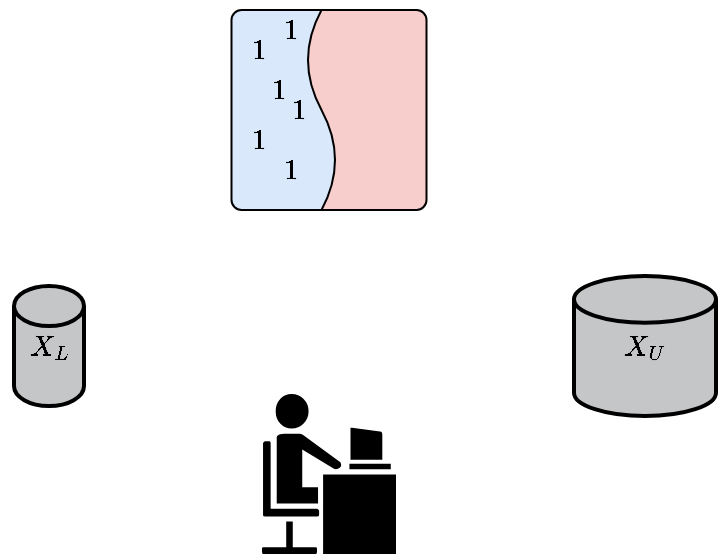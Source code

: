 <mxfile version="24.7.6">
  <diagram name="Page-1" id="9KtswiF1WxbNuCBvQSI7">
    <mxGraphModel dx="854" dy="494" grid="1" gridSize="10" guides="1" tooltips="1" connect="1" arrows="1" fold="1" page="1" pageScale="1" pageWidth="75" pageHeight="85" math="1" shadow="0">
      <root>
        <mxCell id="0" />
        <mxCell id="1" parent="0" />
        <mxCell id="A6JmzJu9t_XA9SC4_fQP-3" value="" style="shape=mxgraph.cisco.people.androgenous_person;html=1;pointerEvents=1;dashed=0;fillColor=#000000;strokeColor=#ffffff;strokeWidth=2;verticalLabelPosition=bottom;verticalAlign=top;align=center;outlineConnect=0;" vertex="1" parent="1">
          <mxGeometry x="-37" y="43" width="69" height="82" as="geometry" />
        </mxCell>
        <mxCell id="A6JmzJu9t_XA9SC4_fQP-7" value="$$X_L$$" style="strokeWidth=2;html=1;shape=mxgraph.flowchart.database;whiteSpace=wrap;fillColor=#C4C6C8;" vertex="1" parent="1">
          <mxGeometry x="-160" y="-10" width="35" height="60" as="geometry" />
        </mxCell>
        <mxCell id="A6JmzJu9t_XA9SC4_fQP-8" value="$$X_U$$" style="strokeWidth=2;html=1;shape=mxgraph.flowchart.database;whiteSpace=wrap;fillColor=#C4C6C8;" vertex="1" parent="1">
          <mxGeometry x="120" y="-15" width="71" height="70" as="geometry" />
        </mxCell>
        <mxCell id="A6JmzJu9t_XA9SC4_fQP-19" value="" style="strokeWidth=1;html=1;shape=mxgraph.flowchart.document2;whiteSpace=wrap;size=0.25;rotation=-90;fillColor=#dae8fc;strokeColor=#000000;" vertex="1" parent="1">
          <mxGeometry x="-71.25" y="-128" width="100" height="60" as="geometry" />
        </mxCell>
        <mxCell id="A6JmzJu9t_XA9SC4_fQP-20" value="" style="strokeWidth=1;html=1;shape=mxgraph.flowchart.document2;whiteSpace=wrap;size=0.25;rotation=90;fillColor=#f8cecc;strokeColor=#000000;" vertex="1" parent="1">
          <mxGeometry x="-33.75" y="-128" width="100" height="60" as="geometry" />
        </mxCell>
        <mxCell id="A6JmzJu9t_XA9SC4_fQP-21" value="$$1$$" style="text;html=1;align=center;verticalAlign=middle;whiteSpace=wrap;rounded=0;" vertex="1" parent="1">
          <mxGeometry x="-47" y="-143" width="20" height="30" as="geometry" />
        </mxCell>
        <mxCell id="A6JmzJu9t_XA9SC4_fQP-22" value="$$1$$" style="text;html=1;align=center;verticalAlign=middle;whiteSpace=wrap;rounded=0;" vertex="1" parent="1">
          <mxGeometry x="-37" y="-123" width="20" height="30" as="geometry" />
        </mxCell>
        <mxCell id="A6JmzJu9t_XA9SC4_fQP-23" value="$$1$$" style="text;html=1;align=center;verticalAlign=middle;whiteSpace=wrap;rounded=0;" vertex="1" parent="1">
          <mxGeometry x="-27" y="-113" width="20" height="30" as="geometry" />
        </mxCell>
        <mxCell id="A6JmzJu9t_XA9SC4_fQP-24" value="$$1$$" style="text;html=1;align=center;verticalAlign=middle;whiteSpace=wrap;rounded=0;" vertex="1" parent="1">
          <mxGeometry x="-47" y="-98" width="20" height="30" as="geometry" />
        </mxCell>
        <mxCell id="A6JmzJu9t_XA9SC4_fQP-25" value="$$1$$" style="text;html=1;align=center;verticalAlign=middle;whiteSpace=wrap;rounded=0;" vertex="1" parent="1">
          <mxGeometry x="-31.25" y="-153" width="20" height="30" as="geometry" />
        </mxCell>
        <mxCell id="A6JmzJu9t_XA9SC4_fQP-26" value="$$1$$" style="text;html=1;align=center;verticalAlign=middle;whiteSpace=wrap;rounded=0;" vertex="1" parent="1">
          <mxGeometry x="-31.25" y="-83" width="20" height="30" as="geometry" />
        </mxCell>
      </root>
    </mxGraphModel>
  </diagram>
</mxfile>
